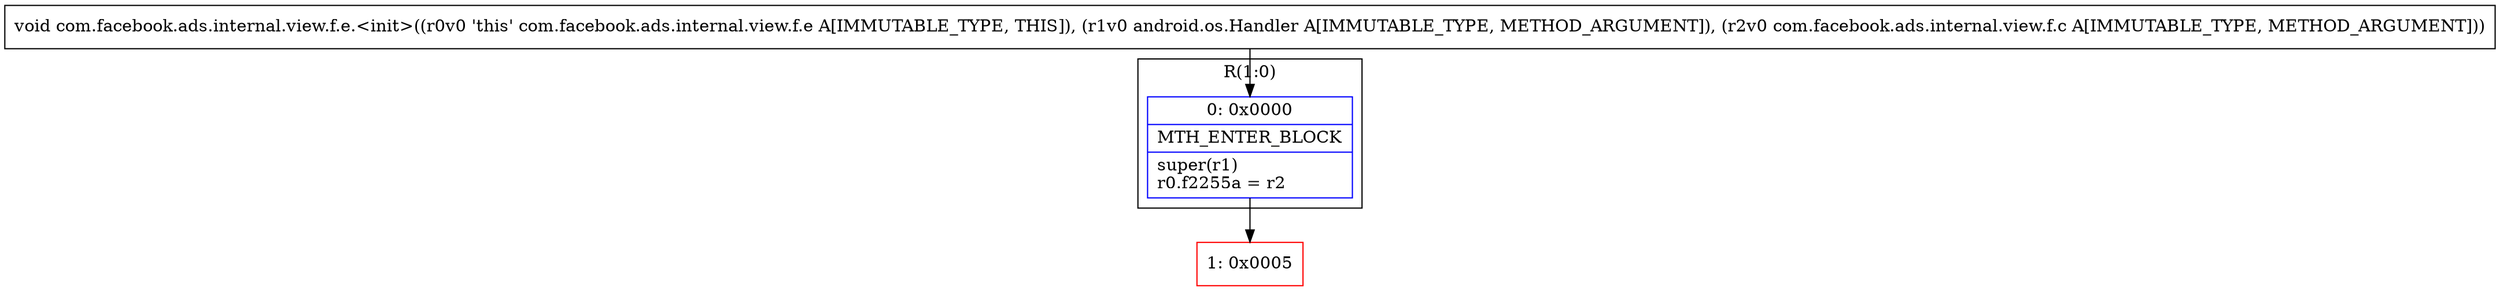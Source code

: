 digraph "CFG forcom.facebook.ads.internal.view.f.e.\<init\>(Landroid\/os\/Handler;Lcom\/facebook\/ads\/internal\/view\/f\/c;)V" {
subgraph cluster_Region_1036188609 {
label = "R(1:0)";
node [shape=record,color=blue];
Node_0 [shape=record,label="{0\:\ 0x0000|MTH_ENTER_BLOCK\l|super(r1)\lr0.f2255a = r2\l}"];
}
Node_1 [shape=record,color=red,label="{1\:\ 0x0005}"];
MethodNode[shape=record,label="{void com.facebook.ads.internal.view.f.e.\<init\>((r0v0 'this' com.facebook.ads.internal.view.f.e A[IMMUTABLE_TYPE, THIS]), (r1v0 android.os.Handler A[IMMUTABLE_TYPE, METHOD_ARGUMENT]), (r2v0 com.facebook.ads.internal.view.f.c A[IMMUTABLE_TYPE, METHOD_ARGUMENT])) }"];
MethodNode -> Node_0;
Node_0 -> Node_1;
}

